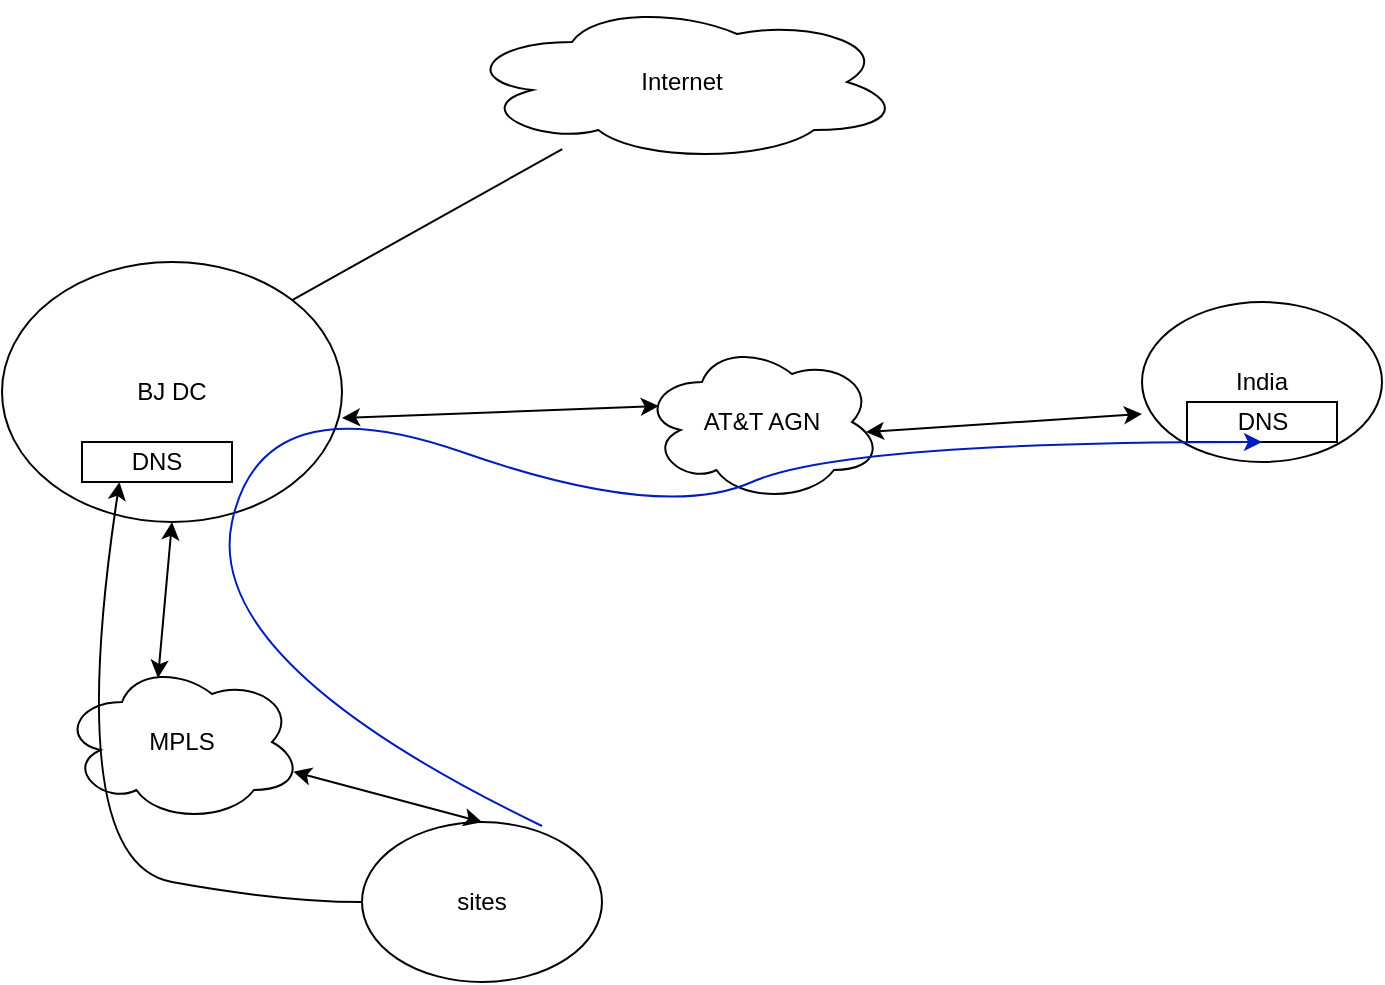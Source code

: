 <mxfile version="17.4.3" type="github">
  <diagram id="Or_pD1mzWfAnwg1juJdv" name="Page-1">
    <mxGraphModel dx="897" dy="561" grid="1" gridSize="10" guides="1" tooltips="1" connect="1" arrows="1" fold="1" page="1" pageScale="1" pageWidth="1169" pageHeight="827" math="0" shadow="0">
      <root>
        <mxCell id="0" />
        <mxCell id="1" parent="0" />
        <mxCell id="0rFzeYIw-L_O-WRSm_Ry-1" value="BJ DC" style="ellipse;whiteSpace=wrap;html=1;" parent="1" vertex="1">
          <mxGeometry x="60" y="190" width="170" height="130" as="geometry" />
        </mxCell>
        <mxCell id="0rFzeYIw-L_O-WRSm_Ry-2" value="India" style="ellipse;whiteSpace=wrap;html=1;" parent="1" vertex="1">
          <mxGeometry x="630" y="210" width="120" height="80" as="geometry" />
        </mxCell>
        <mxCell id="0rFzeYIw-L_O-WRSm_Ry-3" value="sites" style="ellipse;whiteSpace=wrap;html=1;" parent="1" vertex="1">
          <mxGeometry x="240" y="470" width="120" height="80" as="geometry" />
        </mxCell>
        <mxCell id="0rFzeYIw-L_O-WRSm_Ry-4" value="AT&amp;amp;T AGN" style="ellipse;shape=cloud;whiteSpace=wrap;html=1;" parent="1" vertex="1">
          <mxGeometry x="380" y="230" width="120" height="80" as="geometry" />
        </mxCell>
        <mxCell id="0rFzeYIw-L_O-WRSm_Ry-5" value="" style="endArrow=classic;startArrow=classic;html=1;rounded=0;exitX=0.5;exitY=1;exitDx=0;exitDy=0;entryX=0.4;entryY=0.1;entryDx=0;entryDy=0;entryPerimeter=0;" parent="1" source="0rFzeYIw-L_O-WRSm_Ry-1" target="N0NvJ6Z7XtJCUqUOk7vA-5" edge="1">
          <mxGeometry width="50" height="50" relative="1" as="geometry">
            <mxPoint x="270" y="300" as="sourcePoint" />
            <mxPoint x="320" y="250" as="targetPoint" />
          </mxGeometry>
        </mxCell>
        <mxCell id="0rFzeYIw-L_O-WRSm_Ry-6" value="" style="endArrow=classic;startArrow=classic;html=1;rounded=0;entryX=0;entryY=0.7;entryDx=0;entryDy=0;entryPerimeter=0;exitX=0.933;exitY=0.563;exitDx=0;exitDy=0;exitPerimeter=0;" parent="1" source="0rFzeYIw-L_O-WRSm_Ry-4" target="0rFzeYIw-L_O-WRSm_Ry-2" edge="1">
          <mxGeometry width="50" height="50" relative="1" as="geometry">
            <mxPoint x="550" y="320" as="sourcePoint" />
            <mxPoint x="600" y="270" as="targetPoint" />
          </mxGeometry>
        </mxCell>
        <mxCell id="0rFzeYIw-L_O-WRSm_Ry-7" value="" style="endArrow=classic;startArrow=classic;html=1;rounded=0;exitX=0.5;exitY=0;exitDx=0;exitDy=0;" parent="1" source="0rFzeYIw-L_O-WRSm_Ry-3" target="N0NvJ6Z7XtJCUqUOk7vA-5" edge="1">
          <mxGeometry width="50" height="50" relative="1" as="geometry">
            <mxPoint x="410" y="410" as="sourcePoint" />
            <mxPoint x="460" y="360" as="targetPoint" />
          </mxGeometry>
        </mxCell>
        <mxCell id="N0NvJ6Z7XtJCUqUOk7vA-1" value="DNS" style="rounded=0;whiteSpace=wrap;html=1;" vertex="1" parent="1">
          <mxGeometry x="100" y="280" width="75" height="20" as="geometry" />
        </mxCell>
        <mxCell id="N0NvJ6Z7XtJCUqUOk7vA-3" value="" style="endArrow=none;html=1;rounded=0;exitX=1;exitY=0;exitDx=0;exitDy=0;" edge="1" parent="1" source="0rFzeYIw-L_O-WRSm_Ry-1" target="N0NvJ6Z7XtJCUqUOk7vA-4">
          <mxGeometry width="50" height="50" relative="1" as="geometry">
            <mxPoint x="450" y="350" as="sourcePoint" />
            <mxPoint x="500" y="300" as="targetPoint" />
          </mxGeometry>
        </mxCell>
        <mxCell id="N0NvJ6Z7XtJCUqUOk7vA-4" value="Internet" style="ellipse;shape=cloud;whiteSpace=wrap;html=1;" vertex="1" parent="1">
          <mxGeometry x="290" y="60" width="220" height="80" as="geometry" />
        </mxCell>
        <mxCell id="N0NvJ6Z7XtJCUqUOk7vA-5" value="MPLS" style="ellipse;shape=cloud;whiteSpace=wrap;html=1;" vertex="1" parent="1">
          <mxGeometry x="90" y="390" width="120" height="80" as="geometry" />
        </mxCell>
        <mxCell id="N0NvJ6Z7XtJCUqUOk7vA-6" value="" style="curved=1;endArrow=classic;html=1;rounded=0;entryX=0.25;entryY=1;entryDx=0;entryDy=0;exitX=0;exitY=0.5;exitDx=0;exitDy=0;" edge="1" parent="1" source="0rFzeYIw-L_O-WRSm_Ry-3" target="N0NvJ6Z7XtJCUqUOk7vA-1">
          <mxGeometry width="50" height="50" relative="1" as="geometry">
            <mxPoint x="590" y="450" as="sourcePoint" />
            <mxPoint x="500" y="330" as="targetPoint" />
            <Array as="points">
              <mxPoint x="200" y="510" />
              <mxPoint x="90" y="490" />
            </Array>
          </mxGeometry>
        </mxCell>
        <mxCell id="N0NvJ6Z7XtJCUqUOk7vA-7" value="" style="endArrow=classic;startArrow=classic;html=1;rounded=0;entryX=0.07;entryY=0.4;entryDx=0;entryDy=0;entryPerimeter=0;exitX=1;exitY=0.6;exitDx=0;exitDy=0;exitPerimeter=0;" edge="1" parent="1" source="0rFzeYIw-L_O-WRSm_Ry-1" target="0rFzeYIw-L_O-WRSm_Ry-4">
          <mxGeometry width="50" height="50" relative="1" as="geometry">
            <mxPoint x="210.0" y="274.52" as="sourcePoint" />
            <mxPoint x="378.04" y="265.48" as="targetPoint" />
          </mxGeometry>
        </mxCell>
        <mxCell id="N0NvJ6Z7XtJCUqUOk7vA-8" value="DNS" style="rounded=0;whiteSpace=wrap;html=1;" vertex="1" parent="1">
          <mxGeometry x="652.5" y="260" width="75" height="20" as="geometry" />
        </mxCell>
        <mxCell id="N0NvJ6Z7XtJCUqUOk7vA-9" value="" style="curved=1;endArrow=classic;html=1;rounded=0;exitX=0.75;exitY=0.025;exitDx=0;exitDy=0;exitPerimeter=0;entryX=0.5;entryY=1;entryDx=0;entryDy=0;fillColor=#0050ef;strokeColor=#001DBC;" edge="1" parent="1" source="0rFzeYIw-L_O-WRSm_Ry-3" target="N0NvJ6Z7XtJCUqUOk7vA-8">
          <mxGeometry width="50" height="50" relative="1" as="geometry">
            <mxPoint x="450" y="380" as="sourcePoint" />
            <mxPoint x="500" y="330" as="targetPoint" />
            <Array as="points">
              <mxPoint x="160" y="390" />
              <mxPoint x="190" y="250" />
              <mxPoint x="390" y="320" />
              <mxPoint x="480" y="280" />
            </Array>
          </mxGeometry>
        </mxCell>
      </root>
    </mxGraphModel>
  </diagram>
</mxfile>
